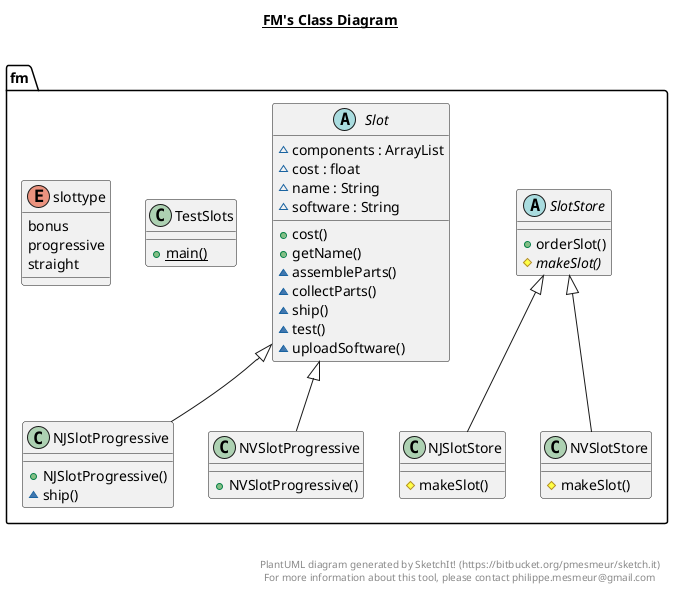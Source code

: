 @startuml

title __FM's Class Diagram__\n

  namespace fm {
    class fm.NJSlotProgressive {
        + NJSlotProgressive()
        ~ ship()
    }
  }
  

  namespace fm {
    class fm.NJSlotStore {
        # makeSlot()
    }
  }
  

  namespace fm {
    class fm.NVSlotProgressive {
        + NVSlotProgressive()
    }
  }
  

  namespace fm {
    class fm.NVSlotStore {
        # makeSlot()
    }
  }
  

  namespace fm {
    abstract class fm.Slot {
        ~ components : ArrayList
        ~ cost : float
        ~ name : String
        ~ software : String
        + cost()
        + getName()
        ~ assembleParts()
        ~ collectParts()
        ~ ship()
        ~ test()
        ~ uploadSoftware()
    }
  }
  

  namespace fm {
    abstract class fm.SlotStore {
        + orderSlot()
        {abstract} # makeSlot()
    }
  }
  

  namespace fm {
    class fm.TestSlots {
        {static} + main()
    }
  }
  

  namespace fm {
    enum slottype {
      bonus
      progressive
      straight
    }
  }
  

  fm.NJSlotProgressive -up-|> fm.Slot
  fm.NJSlotStore -up-|> fm.SlotStore
  fm.NVSlotProgressive -up-|> fm.Slot
  fm.NVSlotStore -up-|> fm.SlotStore


right footer


PlantUML diagram generated by SketchIt! (https://bitbucket.org/pmesmeur/sketch.it)
For more information about this tool, please contact philippe.mesmeur@gmail.com
endfooter

@enduml
